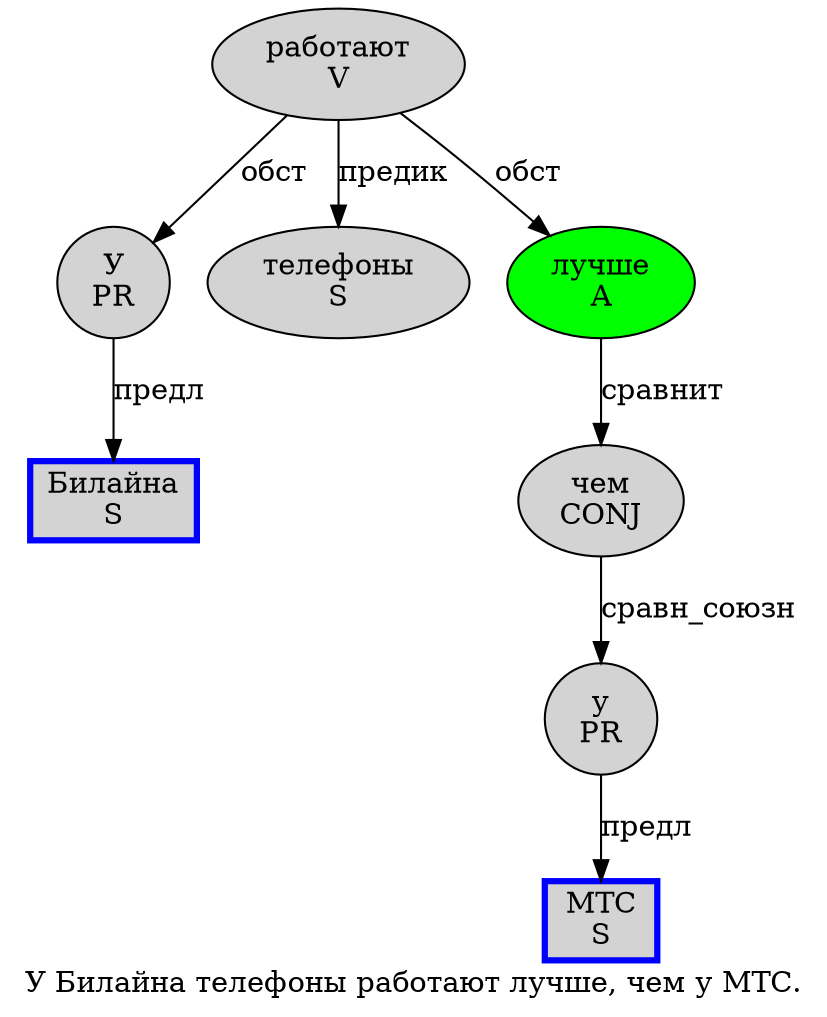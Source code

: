 digraph SENTENCE_39 {
	graph [label="У Билайна телефоны работают лучше, чем у МТС."]
	node [style=filled]
		0 [label="У
PR" color="" fillcolor=lightgray penwidth=1 shape=ellipse]
		1 [label="Билайна
S" color=blue fillcolor=lightgray penwidth=3 shape=box]
		2 [label="телефоны
S" color="" fillcolor=lightgray penwidth=1 shape=ellipse]
		3 [label="работают
V" color="" fillcolor=lightgray penwidth=1 shape=ellipse]
		4 [label="лучше
A" color="" fillcolor=green penwidth=1 shape=ellipse]
		6 [label="чем
CONJ" color="" fillcolor=lightgray penwidth=1 shape=ellipse]
		7 [label="у
PR" color="" fillcolor=lightgray penwidth=1 shape=ellipse]
		8 [label="МТС
S" color=blue fillcolor=lightgray penwidth=3 shape=box]
			4 -> 6 [label="сравнит"]
			7 -> 8 [label="предл"]
			3 -> 0 [label="обст"]
			3 -> 2 [label="предик"]
			3 -> 4 [label="обст"]
			6 -> 7 [label="сравн_союзн"]
			0 -> 1 [label="предл"]
}